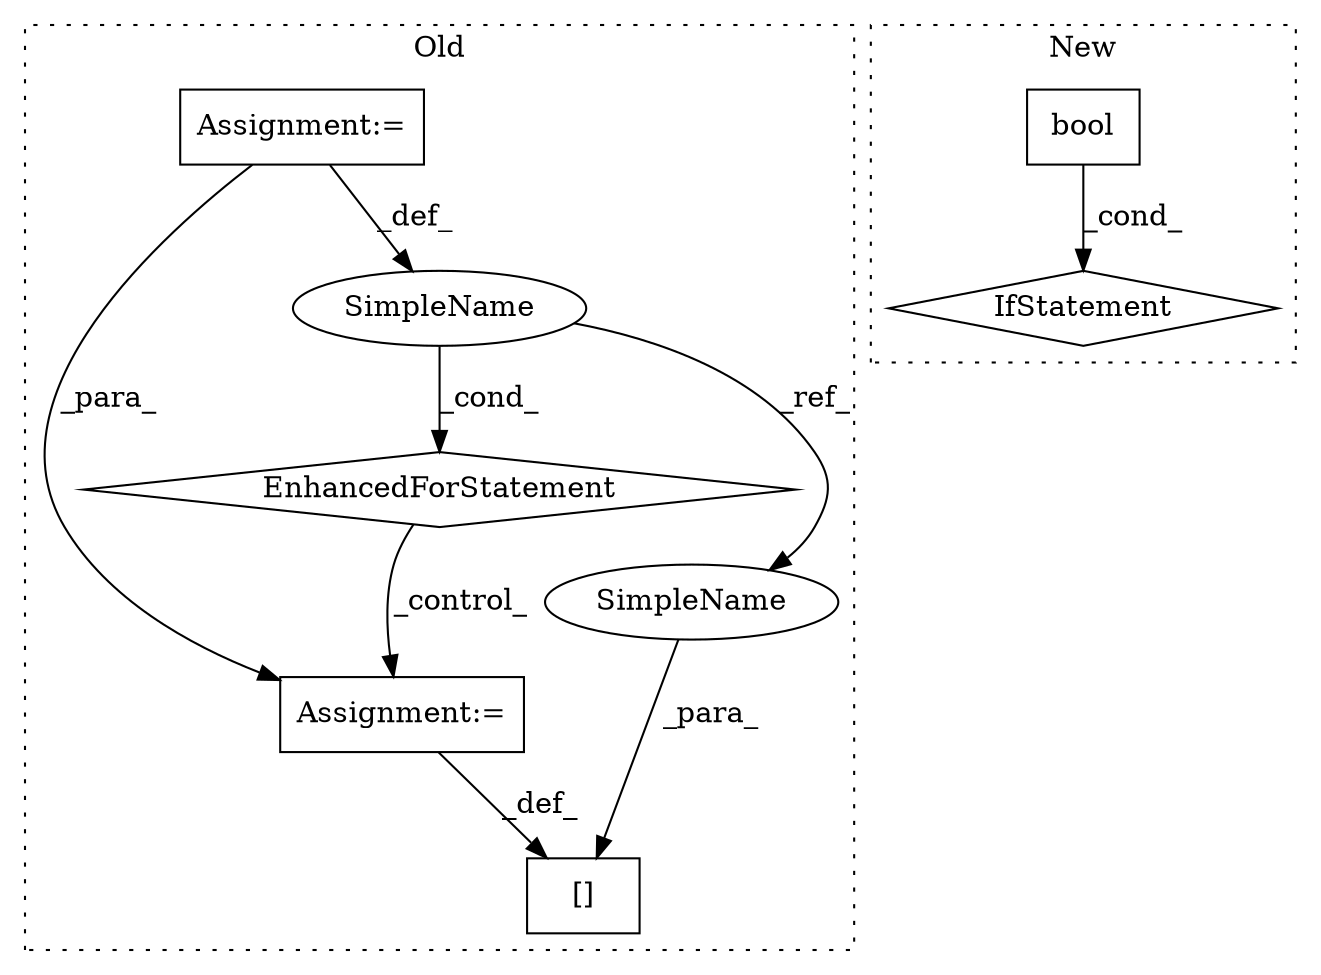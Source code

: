 digraph G {
subgraph cluster0 {
1 [label="EnhancedForStatement" a="70" s="1433,1505" l="53,2" shape="diamond"];
3 [label="Assignment:=" a="7" s="1433,1505" l="53,2" shape="box"];
4 [label="Assignment:=" a="7" s="1539" l="1" shape="box"];
5 [label="SimpleName" a="42" s="1490" l="3" shape="ellipse"];
7 [label="[]" a="2" s="1515,1538" l="20,1" shape="box"];
8 [label="SimpleName" a="42" s="1535" l="3" shape="ellipse"];
label = "Old";
style="dotted";
}
subgraph cluster1 {
2 [label="bool" a="32" s="1335" l="6" shape="box"];
6 [label="IfStatement" a="25" s="1303,1341" l="4,2" shape="diamond"];
label = "New";
style="dotted";
}
1 -> 4 [label="_control_"];
2 -> 6 [label="_cond_"];
3 -> 5 [label="_def_"];
3 -> 4 [label="_para_"];
4 -> 7 [label="_def_"];
5 -> 8 [label="_ref_"];
5 -> 1 [label="_cond_"];
8 -> 7 [label="_para_"];
}